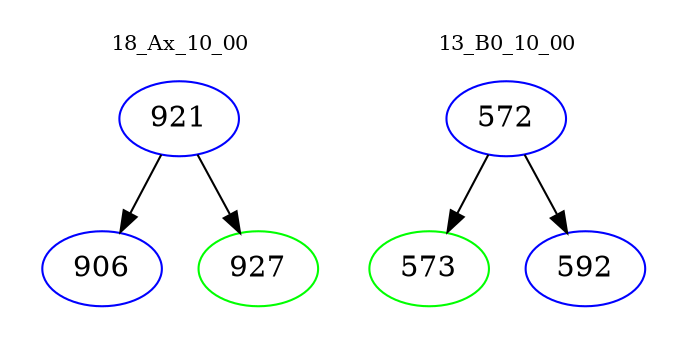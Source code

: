 digraph{
subgraph cluster_0 {
color = white
label = "18_Ax_10_00";
fontsize=10;
T0_921 [label="921", color="blue"]
T0_921 -> T0_906 [color="black"]
T0_906 [label="906", color="blue"]
T0_921 -> T0_927 [color="black"]
T0_927 [label="927", color="green"]
}
subgraph cluster_1 {
color = white
label = "13_B0_10_00";
fontsize=10;
T1_572 [label="572", color="blue"]
T1_572 -> T1_573 [color="black"]
T1_573 [label="573", color="green"]
T1_572 -> T1_592 [color="black"]
T1_592 [label="592", color="blue"]
}
}
